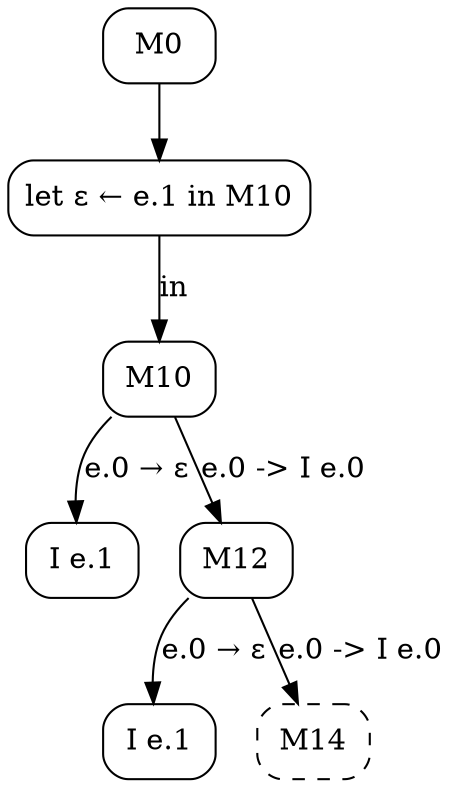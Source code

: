 digraph {
  node [shape=box, style=rounded];

  M0;
  M1 [label="let ε ← e.1 in M10"];
  M0 -> M1;
  M10;
  M1 -> M10 [label="in"];
  M11 [label="I e.1"];
  M10 -> M11 [label="e.0 → ε"];
  M12;
  M10 -> M12 [label="e.0 -> I e.0"];
  M13 [label="I e.1"];
  M12 -> M13 [label="e.0 → ε"];
  M14 [style="rounded,dashed"];
  M12 -> M14 [label="e.0 -> I e.0"];
}
